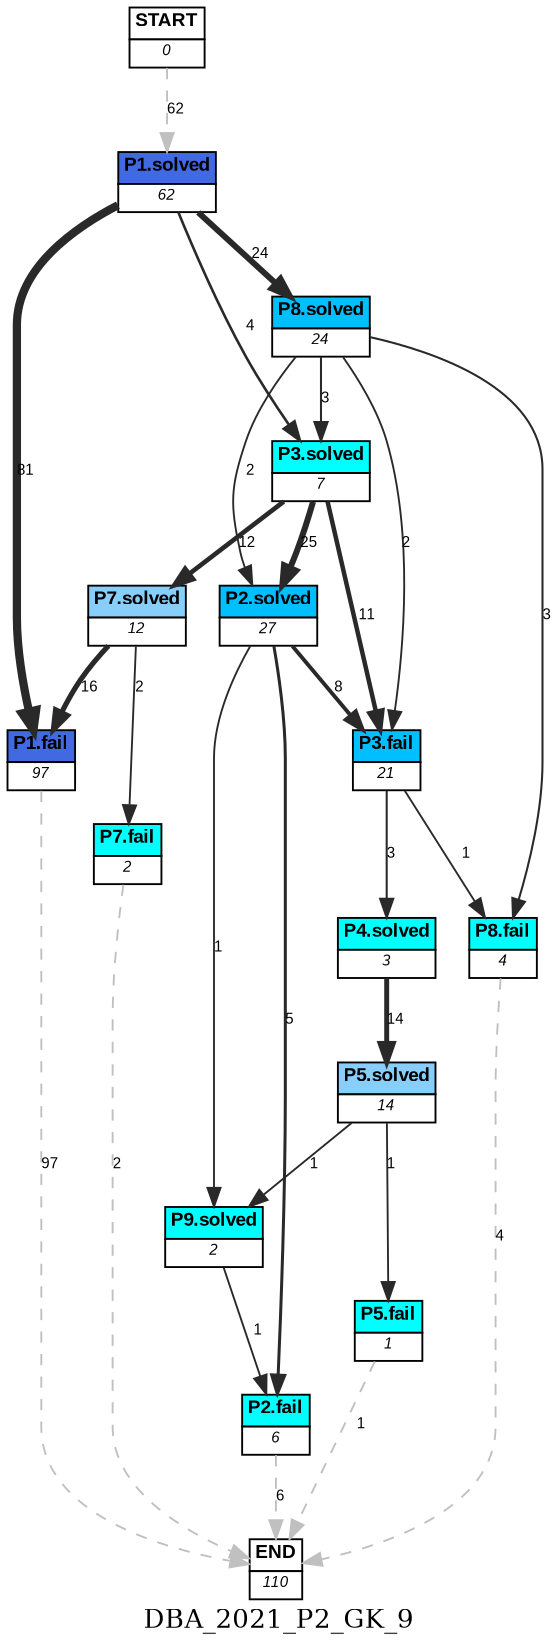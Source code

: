 digraph DBA_2021_P2_GK_9 {
	label=DBA_2021_P2_GK_9;
	dpi = 150
	size="16,11!";
	margin = 0;
"START" [shape=plain, label=<<table border="0" cellborder="1" cellspacing="0"><tr><td bgcolor="white"><FONT face="Arial" POINT-SIZE="10"><b>START</b></FONT></td></tr><tr><td bgcolor="white"><FONT face="Arial" POINT-SIZE="8"><i>0</i></FONT></td></tr></table>>]

"P1.solved" [shape=plain, label=<<table border="0" cellborder="1" cellspacing="0"><tr><td bgcolor="royalblue"><FONT face="Arial" POINT-SIZE="10"><b>P1.solved</b></FONT></td></tr><tr><td bgcolor="white"><FONT face="Arial" POINT-SIZE="8"><i>62</i></FONT></td></tr></table>>]

"P3.solved" [shape=plain, label=<<table border="0" cellborder="1" cellspacing="0"><tr><td bgcolor="aqua"><FONT face="Arial" POINT-SIZE="10"><b>P3.solved</b></FONT></td></tr><tr><td bgcolor="white"><FONT face="Arial" POINT-SIZE="8"><i>7</i></FONT></td></tr></table>>]

"P7.solved" [shape=plain, label=<<table border="0" cellborder="1" cellspacing="0"><tr><td bgcolor="lightskyblue"><FONT face="Arial" POINT-SIZE="10"><b>P7.solved</b></FONT></td></tr><tr><td bgcolor="white"><FONT face="Arial" POINT-SIZE="8"><i>12</i></FONT></td></tr></table>>]

"P7.fail" [shape=plain, label=<<table border="0" cellborder="1" cellspacing="0"><tr><td bgcolor="aqua"><FONT face="Arial" POINT-SIZE="10"><b>P7.fail</b></FONT></td></tr><tr><td bgcolor="white"><FONT face="Arial" POINT-SIZE="8"><i>2</i></FONT></td></tr></table>>]

"P1.fail" [shape=plain, label=<<table border="0" cellborder="1" cellspacing="0"><tr><td bgcolor="royalblue"><FONT face="Arial" POINT-SIZE="10"><b>P1.fail</b></FONT></td></tr><tr><td bgcolor="white"><FONT face="Arial" POINT-SIZE="8"><i>97</i></FONT></td></tr></table>>]

"P8.solved" [shape=plain, label=<<table border="0" cellborder="1" cellspacing="0"><tr><td bgcolor="deepskyblue"><FONT face="Arial" POINT-SIZE="10"><b>P8.solved</b></FONT></td></tr><tr><td bgcolor="white"><FONT face="Arial" POINT-SIZE="8"><i>24</i></FONT></td></tr></table>>]

"P8.fail" [shape=plain, label=<<table border="0" cellborder="1" cellspacing="0"><tr><td bgcolor="aqua"><FONT face="Arial" POINT-SIZE="10"><b>P8.fail</b></FONT></td></tr><tr><td bgcolor="white"><FONT face="Arial" POINT-SIZE="8"><i>4</i></FONT></td></tr></table>>]

"P2.solved" [shape=plain, label=<<table border="0" cellborder="1" cellspacing="0"><tr><td bgcolor="deepskyblue"><FONT face="Arial" POINT-SIZE="10"><b>P2.solved</b></FONT></td></tr><tr><td bgcolor="white"><FONT face="Arial" POINT-SIZE="8"><i>27</i></FONT></td></tr></table>>]

"P3.fail" [shape=plain, label=<<table border="0" cellborder="1" cellspacing="0"><tr><td bgcolor="deepskyblue"><FONT face="Arial" POINT-SIZE="10"><b>P3.fail</b></FONT></td></tr><tr><td bgcolor="white"><FONT face="Arial" POINT-SIZE="8"><i>21</i></FONT></td></tr></table>>]

"P2.fail" [shape=plain, label=<<table border="0" cellborder="1" cellspacing="0"><tr><td bgcolor="aqua"><FONT face="Arial" POINT-SIZE="10"><b>P2.fail</b></FONT></td></tr><tr><td bgcolor="white"><FONT face="Arial" POINT-SIZE="8"><i>6</i></FONT></td></tr></table>>]

"P9.solved" [shape=plain, label=<<table border="0" cellborder="1" cellspacing="0"><tr><td bgcolor="aqua"><FONT face="Arial" POINT-SIZE="10"><b>P9.solved</b></FONT></td></tr><tr><td bgcolor="white"><FONT face="Arial" POINT-SIZE="8"><i>2</i></FONT></td></tr></table>>]

"P4.solved" [shape=plain, label=<<table border="0" cellborder="1" cellspacing="0"><tr><td bgcolor="aqua"><FONT face="Arial" POINT-SIZE="10"><b>P4.solved</b></FONT></td></tr><tr><td bgcolor="white"><FONT face="Arial" POINT-SIZE="8"><i>3</i></FONT></td></tr></table>>]

"P5.solved" [shape=plain, label=<<table border="0" cellborder="1" cellspacing="0"><tr><td bgcolor="lightskyblue"><FONT face="Arial" POINT-SIZE="10"><b>P5.solved</b></FONT></td></tr><tr><td bgcolor="white"><FONT face="Arial" POINT-SIZE="8"><i>14</i></FONT></td></tr></table>>]

"P5.fail" [shape=plain, label=<<table border="0" cellborder="1" cellspacing="0"><tr><td bgcolor="aqua"><FONT face="Arial" POINT-SIZE="10"><b>P5.fail</b></FONT></td></tr><tr><td bgcolor="white"><FONT face="Arial" POINT-SIZE="8"><i>1</i></FONT></td></tr></table>>]

"END" [shape=plain, label=<<table border="0" cellborder="1" cellspacing="0"><tr><td bgcolor="white"><FONT face="Arial" POINT-SIZE="10"><b>END</b></FONT></td></tr><tr><td bgcolor="white"><FONT face="Arial" POINT-SIZE="8"><i>110</i></FONT></td></tr></table>>]

"START" -> "P1.solved" [ style = dashed color=grey label ="62" labelfloat=false fontname="Arial" fontsize=8]

"P1.solved" -> "P3.solved" [ color=grey16 penwidth = "1.38629436111989"label ="4" labelfloat=false fontname="Arial" fontsize=8]

"P1.solved" -> "P1.fail" [ color=grey16 penwidth = "4.39444915467244"label ="81" labelfloat=false fontname="Arial" fontsize=8]

"P1.solved" -> "P8.solved" [ color=grey16 penwidth = "3.17805383034795"label ="24" labelfloat=false fontname="Arial" fontsize=8]

"P3.solved" -> "P7.solved" [ color=grey16 penwidth = "2.484906649788"label ="12" labelfloat=false fontname="Arial" fontsize=8]

"P3.solved" -> "P2.solved" [ color=grey16 penwidth = "3.2188758248682"label ="25" labelfloat=false fontname="Arial" fontsize=8]

"P3.solved" -> "P3.fail" [ color=grey16 penwidth = "2.39789527279837"label ="11" labelfloat=false fontname="Arial" fontsize=8]

"P7.solved" -> "P7.fail" [ color=grey16 penwidth = "1"label ="2" labelfloat=false fontname="Arial" fontsize=8]

"P7.solved" -> "P1.fail" [ color=grey16 penwidth = "2.77258872223978"label ="16" labelfloat=false fontname="Arial" fontsize=8]

"P7.fail" -> "END" [ style = dashed color=grey label ="2" labelfloat=false fontname="Arial" fontsize=8]

"P1.fail" -> "END" [ style = dashed color=grey label ="97" labelfloat=false fontname="Arial" fontsize=8]

"P8.solved" -> "P3.solved" [ color=grey16 penwidth = "1.09861228866811"label ="3" labelfloat=false fontname="Arial" fontsize=8]

"P8.solved" -> "P8.fail" [ color=grey16 penwidth = "1.09861228866811"label ="3" labelfloat=false fontname="Arial" fontsize=8]

"P8.solved" -> "P2.solved" [ color=grey16 penwidth = "1"label ="2" labelfloat=false fontname="Arial" fontsize=8]

"P8.solved" -> "P3.fail" [ color=grey16 penwidth = "1"label ="2" labelfloat=false fontname="Arial" fontsize=8]

"P8.fail" -> "END" [ style = dashed color=grey label ="4" labelfloat=false fontname="Arial" fontsize=8]

"P2.solved" -> "P3.fail" [ color=grey16 penwidth = "2.07944154167984"label ="8" labelfloat=false fontname="Arial" fontsize=8]

"P2.solved" -> "P2.fail" [ color=grey16 penwidth = "1.6094379124341"label ="5" labelfloat=false fontname="Arial" fontsize=8]

"P2.solved" -> "P9.solved" [ color=grey16 penwidth = "1"label ="1" labelfloat=false fontname="Arial" fontsize=8]

"P3.fail" -> "P8.fail" [ color=grey16 penwidth = "1"label ="1" labelfloat=false fontname="Arial" fontsize=8]

"P3.fail" -> "P4.solved" [ color=grey16 penwidth = "1.09861228866811"label ="3" labelfloat=false fontname="Arial" fontsize=8]

"P2.fail" -> "END" [ style = dashed color=grey label ="6" labelfloat=false fontname="Arial" fontsize=8]

"P9.solved" -> "P2.fail" [ color=grey16 penwidth = "1"label ="1" labelfloat=false fontname="Arial" fontsize=8]

"P4.solved" -> "P5.solved" [ color=grey16 penwidth = "2.63905732961526"label ="14" labelfloat=false fontname="Arial" fontsize=8]

"P5.solved" -> "P9.solved" [ color=grey16 penwidth = "1"label ="1" labelfloat=false fontname="Arial" fontsize=8]

"P5.solved" -> "P5.fail" [ color=grey16 penwidth = "1"label ="1" labelfloat=false fontname="Arial" fontsize=8]

"P5.fail" -> "END" [ style = dashed color=grey label ="1" labelfloat=false fontname="Arial" fontsize=8]

}
